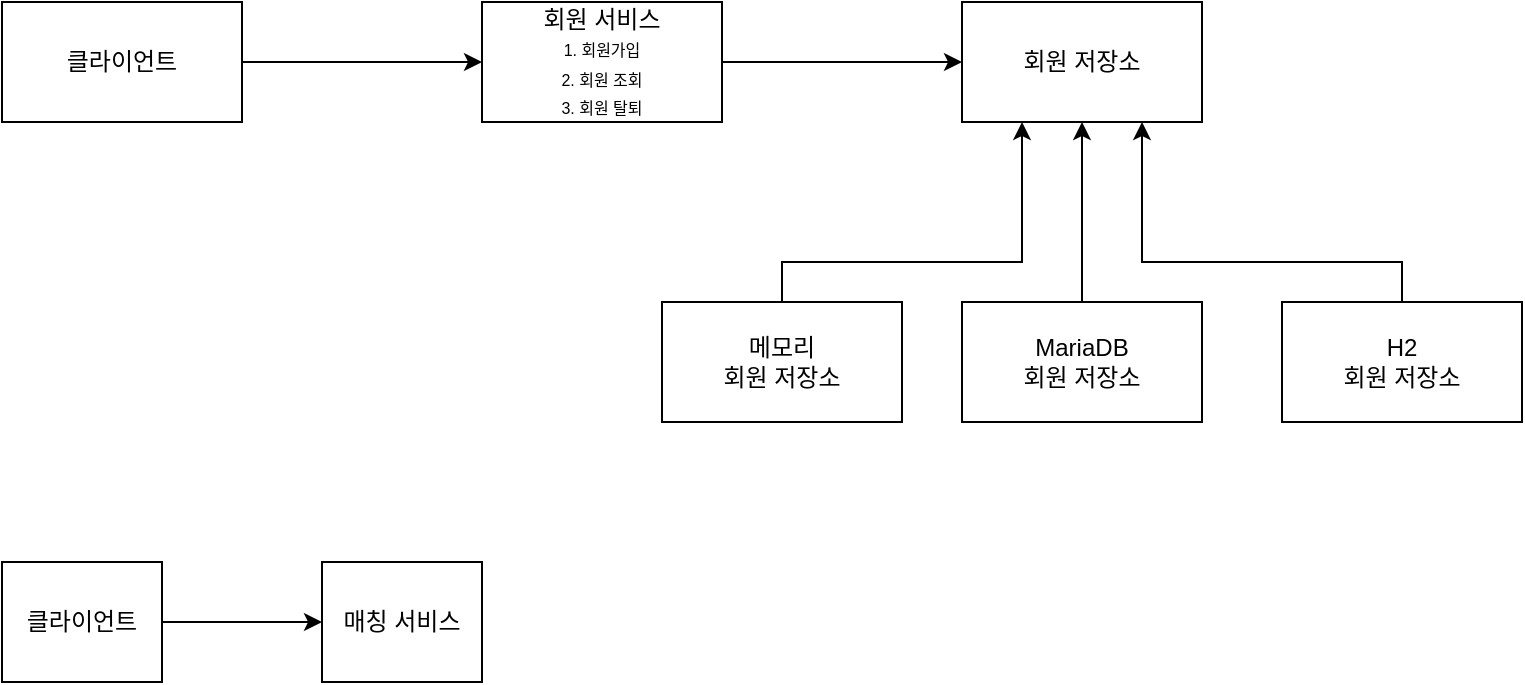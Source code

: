 <mxfile version="20.8.16" type="device"><diagram name="페이지-1" id="IaQ0nFC6grKGDQCxVfy8"><mxGraphModel dx="1114" dy="999" grid="1" gridSize="10" guides="1" tooltips="1" connect="1" arrows="1" fold="1" page="1" pageScale="1" pageWidth="827" pageHeight="1169" math="0" shadow="0"><root><mxCell id="0"/><mxCell id="1" parent="0"/><mxCell id="eg75PlXAf295uik4Qz2r-2" style="edgeStyle=orthogonalEdgeStyle;rounded=0;orthogonalLoop=1;jettySize=auto;html=1;" edge="1" parent="1" source="eg75PlXAf295uik4Qz2r-3" target="eg75PlXAf295uik4Qz2r-5"><mxGeometry relative="1" as="geometry"><mxPoint x="330.0" y="100" as="targetPoint"/></mxGeometry></mxCell><mxCell id="eg75PlXAf295uik4Qz2r-3" value="클라이언트" style="rounded=0;whiteSpace=wrap;html=1;" vertex="1" parent="1"><mxGeometry x="50" y="70" width="120" height="60" as="geometry"/></mxCell><mxCell id="eg75PlXAf295uik4Qz2r-4" style="edgeStyle=orthogonalEdgeStyle;rounded=0;orthogonalLoop=1;jettySize=auto;html=1;" edge="1" parent="1" source="eg75PlXAf295uik4Qz2r-5" target="eg75PlXAf295uik4Qz2r-6"><mxGeometry relative="1" as="geometry"><mxPoint x="530" y="100" as="targetPoint"/></mxGeometry></mxCell><mxCell id="eg75PlXAf295uik4Qz2r-5" value="회원 서비스&lt;br&gt;&lt;font style=&quot;font-size: 8px;&quot;&gt;1. 회원가입&lt;br style=&quot;font-size: 8px;&quot;&gt;2. 회원 조회&lt;br style=&quot;font-size: 8px;&quot;&gt;3. 회원 탈퇴&lt;/font&gt;" style="rounded=0;whiteSpace=wrap;html=1;" vertex="1" parent="1"><mxGeometry x="290.0" y="70" width="120" height="60" as="geometry"/></mxCell><mxCell id="eg75PlXAf295uik4Qz2r-6" value="회원 저장소" style="rounded=0;whiteSpace=wrap;html=1;" vertex="1" parent="1"><mxGeometry x="530" y="70" width="120" height="60" as="geometry"/></mxCell><mxCell id="eg75PlXAf295uik4Qz2r-7" style="edgeStyle=orthogonalEdgeStyle;rounded=0;orthogonalLoop=1;jettySize=auto;html=1;entryX=0.5;entryY=1;entryDx=0;entryDy=0;" edge="1" parent="1" source="eg75PlXAf295uik4Qz2r-8" target="eg75PlXAf295uik4Qz2r-6"><mxGeometry relative="1" as="geometry"/></mxCell><mxCell id="eg75PlXAf295uik4Qz2r-8" value="MariaDB&lt;br&gt;회원 저장소" style="rounded=0;whiteSpace=wrap;html=1;" vertex="1" parent="1"><mxGeometry x="530" y="220" width="120" height="60" as="geometry"/></mxCell><mxCell id="eg75PlXAf295uik4Qz2r-9" style="edgeStyle=orthogonalEdgeStyle;rounded=0;orthogonalLoop=1;jettySize=auto;html=1;entryX=0.25;entryY=1;entryDx=0;entryDy=0;" edge="1" parent="1" source="eg75PlXAf295uik4Qz2r-10" target="eg75PlXAf295uik4Qz2r-6"><mxGeometry relative="1" as="geometry"><Array as="points"><mxPoint x="440" y="200"/><mxPoint x="560" y="200"/></Array></mxGeometry></mxCell><mxCell id="eg75PlXAf295uik4Qz2r-10" value="메모리&lt;br&gt;회원 저장소" style="rounded=0;whiteSpace=wrap;html=1;" vertex="1" parent="1"><mxGeometry x="380" y="220" width="120" height="60" as="geometry"/></mxCell><mxCell id="eg75PlXAf295uik4Qz2r-11" style="edgeStyle=orthogonalEdgeStyle;rounded=0;orthogonalLoop=1;jettySize=auto;html=1;entryX=0.75;entryY=1;entryDx=0;entryDy=0;" edge="1" parent="1" source="eg75PlXAf295uik4Qz2r-12" target="eg75PlXAf295uik4Qz2r-6"><mxGeometry relative="1" as="geometry"><Array as="points"><mxPoint x="750" y="200"/><mxPoint x="620" y="200"/></Array></mxGeometry></mxCell><mxCell id="eg75PlXAf295uik4Qz2r-12" value="H2&lt;br&gt;회원 저장소" style="rounded=0;whiteSpace=wrap;html=1;" vertex="1" parent="1"><mxGeometry x="690" y="220" width="120" height="60" as="geometry"/></mxCell><mxCell id="eg75PlXAf295uik4Qz2r-13" value="" style="edgeStyle=orthogonalEdgeStyle;rounded=0;orthogonalLoop=1;jettySize=auto;html=1;" edge="1" parent="1" source="eg75PlXAf295uik4Qz2r-14" target="eg75PlXAf295uik4Qz2r-15"><mxGeometry relative="1" as="geometry"/></mxCell><mxCell id="eg75PlXAf295uik4Qz2r-14" value="클라이언트" style="rounded=0;whiteSpace=wrap;html=1;" vertex="1" parent="1"><mxGeometry x="50" y="350" width="80" height="60" as="geometry"/></mxCell><mxCell id="eg75PlXAf295uik4Qz2r-15" value="매칭 서비스" style="rounded=0;whiteSpace=wrap;html=1;" vertex="1" parent="1"><mxGeometry x="210" y="350" width="80" height="60" as="geometry"/></mxCell></root></mxGraphModel></diagram></mxfile>